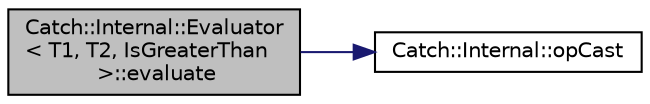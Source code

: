 digraph "Catch::Internal::Evaluator&lt; T1, T2, IsGreaterThan &gt;::evaluate"
{
  edge [fontname="Helvetica",fontsize="10",labelfontname="Helvetica",labelfontsize="10"];
  node [fontname="Helvetica",fontsize="10",shape=record];
  rankdir="LR";
  Node1 [label="Catch::Internal::Evaluator\l\< T1, T2, IsGreaterThan\l \>::evaluate",height=0.2,width=0.4,color="black", fillcolor="grey75", style="filled" fontcolor="black"];
  Node1 -> Node2 [color="midnightblue",fontsize="10",style="solid",fontname="Helvetica"];
  Node2 [label="Catch::Internal::opCast",height=0.2,width=0.4,color="black", fillcolor="white", style="filled",URL="$namespace_catch_1_1_internal.html#adde98c1a650e94615e2b37ab0b3734e2"];
}

